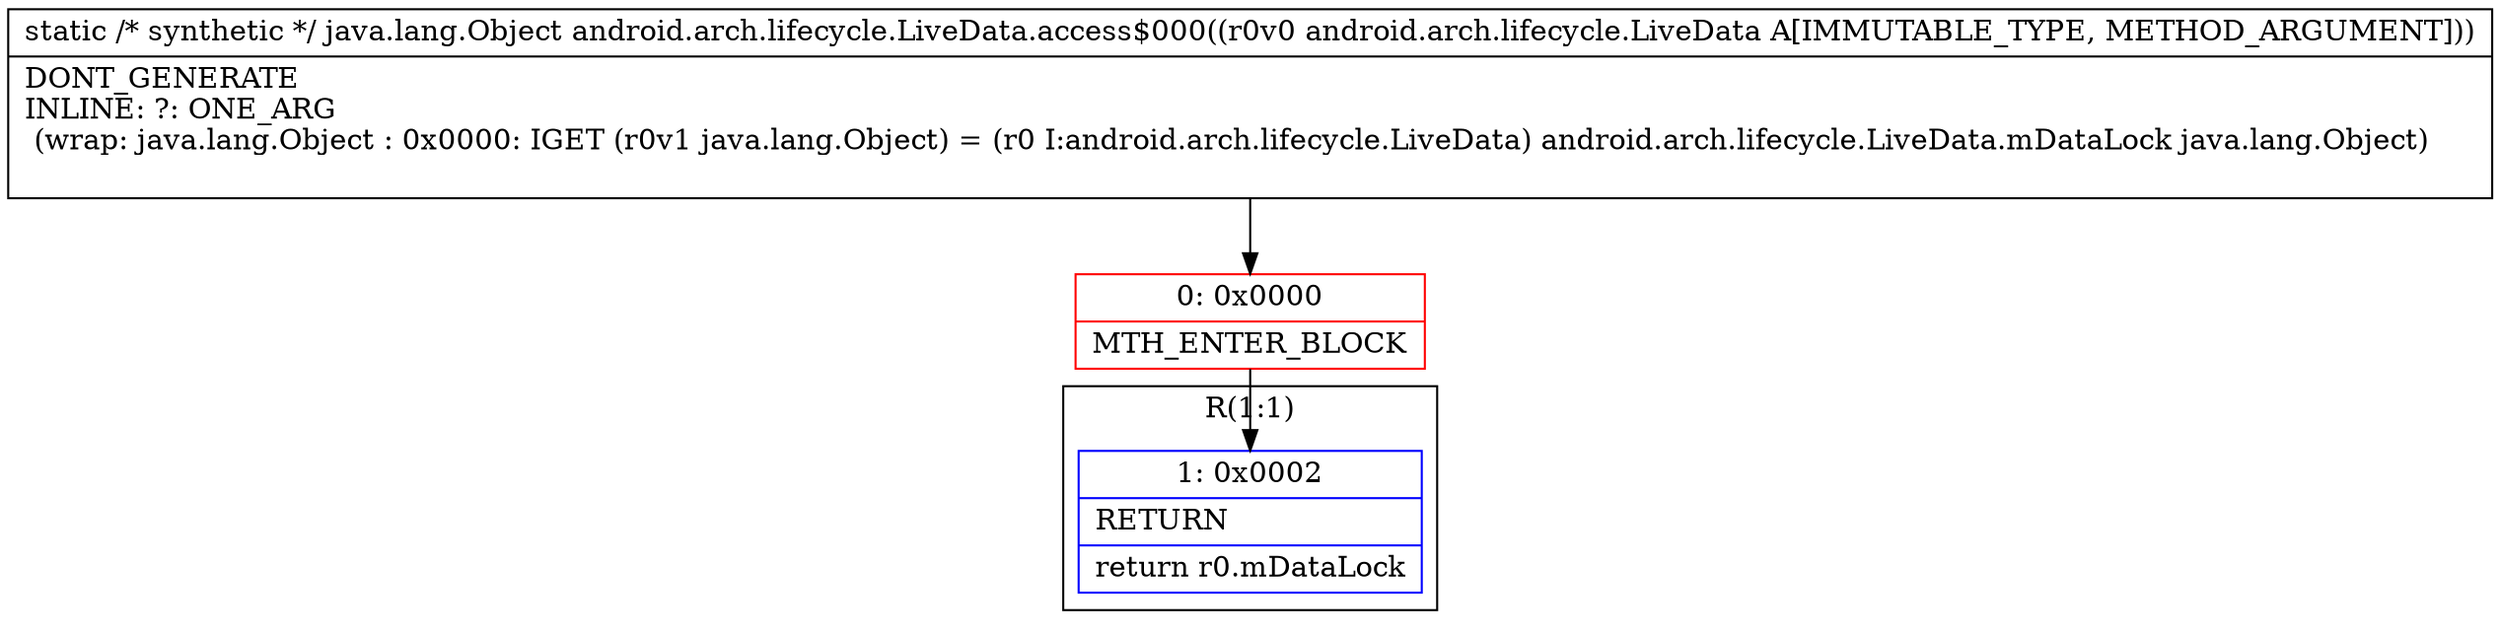 digraph "CFG forandroid.arch.lifecycle.LiveData.access$000(Landroid\/arch\/lifecycle\/LiveData;)Ljava\/lang\/Object;" {
subgraph cluster_Region_1522660009 {
label = "R(1:1)";
node [shape=record,color=blue];
Node_1 [shape=record,label="{1\:\ 0x0002|RETURN\l|return r0.mDataLock\l}"];
}
Node_0 [shape=record,color=red,label="{0\:\ 0x0000|MTH_ENTER_BLOCK\l}"];
MethodNode[shape=record,label="{static \/* synthetic *\/ java.lang.Object android.arch.lifecycle.LiveData.access$000((r0v0 android.arch.lifecycle.LiveData A[IMMUTABLE_TYPE, METHOD_ARGUMENT]))  | DONT_GENERATE\lINLINE: ?: ONE_ARG  \l  (wrap: java.lang.Object : 0x0000: IGET  (r0v1 java.lang.Object) = (r0 I:android.arch.lifecycle.LiveData) android.arch.lifecycle.LiveData.mDataLock java.lang.Object)\l\l}"];
MethodNode -> Node_0;
Node_0 -> Node_1;
}

